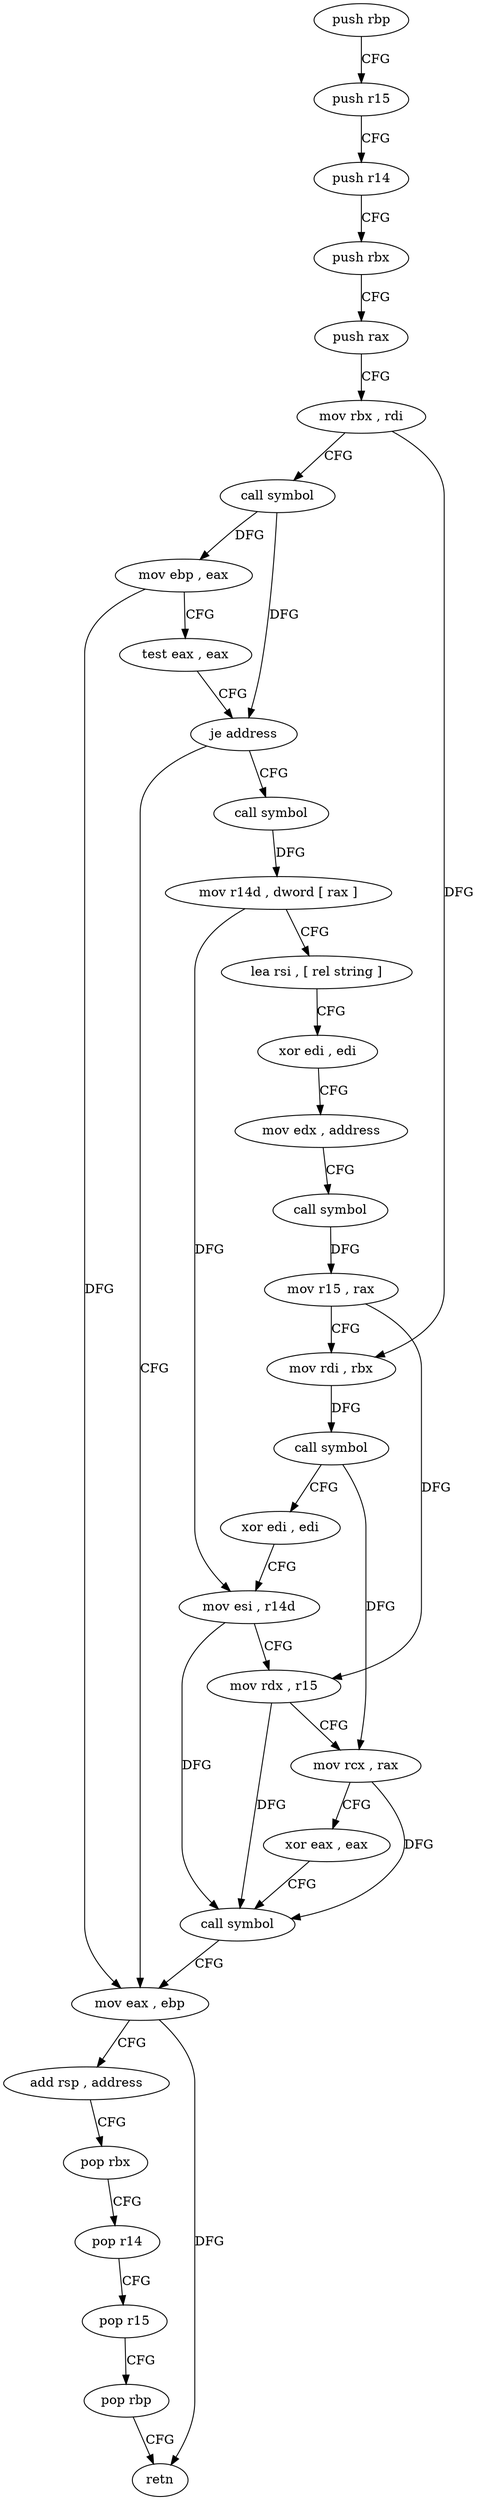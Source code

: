 digraph "func" {
"148128" [label = "push rbp" ]
"148129" [label = "push r15" ]
"148131" [label = "push r14" ]
"148133" [label = "push rbx" ]
"148134" [label = "push rax" ]
"148135" [label = "mov rbx , rdi" ]
"148138" [label = "call symbol" ]
"148143" [label = "mov ebp , eax" ]
"148145" [label = "test eax , eax" ]
"148147" [label = "je address" ]
"148205" [label = "mov eax , ebp" ]
"148149" [label = "call symbol" ]
"148207" [label = "add rsp , address" ]
"148211" [label = "pop rbx" ]
"148212" [label = "pop r14" ]
"148214" [label = "pop r15" ]
"148216" [label = "pop rbp" ]
"148217" [label = "retn" ]
"148154" [label = "mov r14d , dword [ rax ]" ]
"148157" [label = "lea rsi , [ rel string ]" ]
"148164" [label = "xor edi , edi" ]
"148166" [label = "mov edx , address" ]
"148171" [label = "call symbol" ]
"148176" [label = "mov r15 , rax" ]
"148179" [label = "mov rdi , rbx" ]
"148182" [label = "call symbol" ]
"148187" [label = "xor edi , edi" ]
"148189" [label = "mov esi , r14d" ]
"148192" [label = "mov rdx , r15" ]
"148195" [label = "mov rcx , rax" ]
"148198" [label = "xor eax , eax" ]
"148200" [label = "call symbol" ]
"148128" -> "148129" [ label = "CFG" ]
"148129" -> "148131" [ label = "CFG" ]
"148131" -> "148133" [ label = "CFG" ]
"148133" -> "148134" [ label = "CFG" ]
"148134" -> "148135" [ label = "CFG" ]
"148135" -> "148138" [ label = "CFG" ]
"148135" -> "148179" [ label = "DFG" ]
"148138" -> "148143" [ label = "DFG" ]
"148138" -> "148147" [ label = "DFG" ]
"148143" -> "148145" [ label = "CFG" ]
"148143" -> "148205" [ label = "DFG" ]
"148145" -> "148147" [ label = "CFG" ]
"148147" -> "148205" [ label = "CFG" ]
"148147" -> "148149" [ label = "CFG" ]
"148205" -> "148207" [ label = "CFG" ]
"148205" -> "148217" [ label = "DFG" ]
"148149" -> "148154" [ label = "DFG" ]
"148207" -> "148211" [ label = "CFG" ]
"148211" -> "148212" [ label = "CFG" ]
"148212" -> "148214" [ label = "CFG" ]
"148214" -> "148216" [ label = "CFG" ]
"148216" -> "148217" [ label = "CFG" ]
"148154" -> "148157" [ label = "CFG" ]
"148154" -> "148189" [ label = "DFG" ]
"148157" -> "148164" [ label = "CFG" ]
"148164" -> "148166" [ label = "CFG" ]
"148166" -> "148171" [ label = "CFG" ]
"148171" -> "148176" [ label = "DFG" ]
"148176" -> "148179" [ label = "CFG" ]
"148176" -> "148192" [ label = "DFG" ]
"148179" -> "148182" [ label = "DFG" ]
"148182" -> "148187" [ label = "CFG" ]
"148182" -> "148195" [ label = "DFG" ]
"148187" -> "148189" [ label = "CFG" ]
"148189" -> "148192" [ label = "CFG" ]
"148189" -> "148200" [ label = "DFG" ]
"148192" -> "148195" [ label = "CFG" ]
"148192" -> "148200" [ label = "DFG" ]
"148195" -> "148198" [ label = "CFG" ]
"148195" -> "148200" [ label = "DFG" ]
"148198" -> "148200" [ label = "CFG" ]
"148200" -> "148205" [ label = "CFG" ]
}
